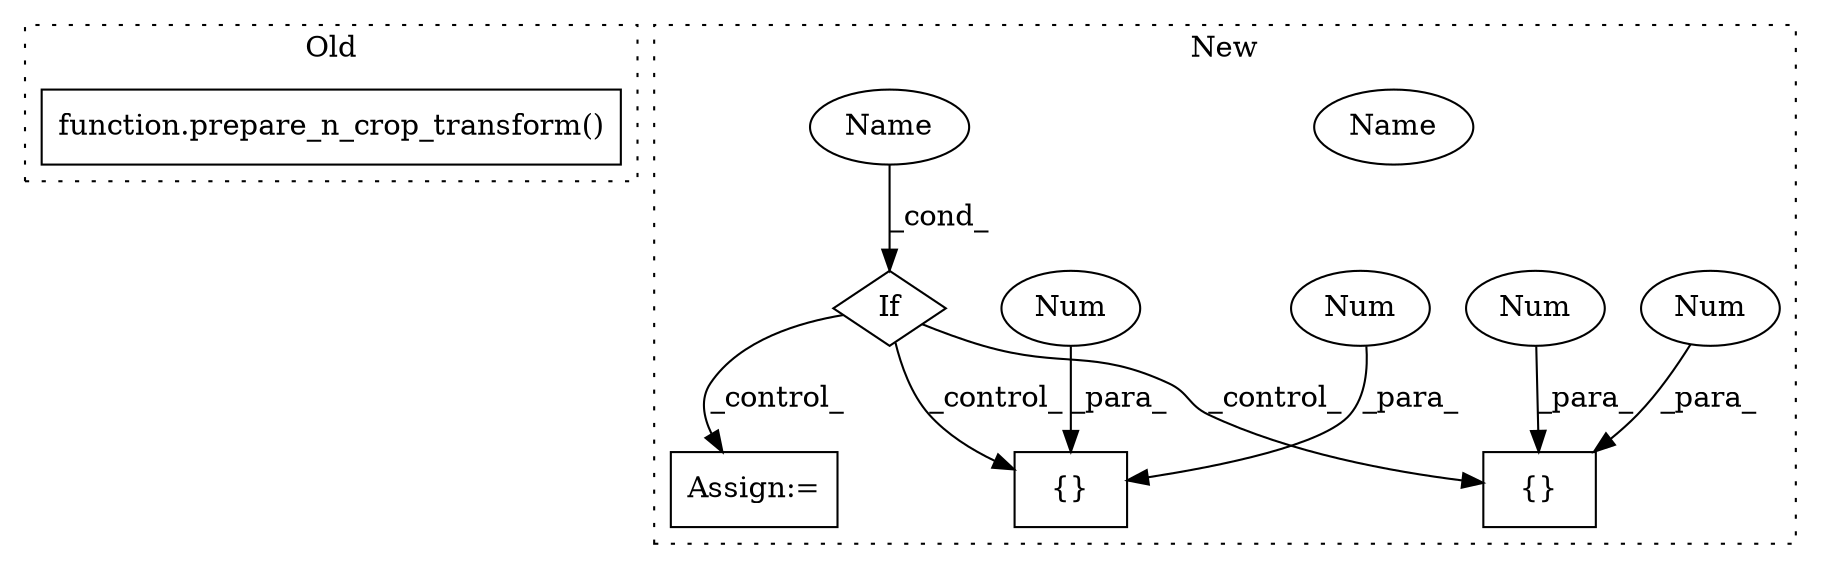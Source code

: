 digraph G {
subgraph cluster0 {
1 [label="function.prepare_n_crop_transform()" a="75" s="4716,4753" l="25,1" shape="box"];
label = "Old";
style="dotted";
}
subgraph cluster1 {
2 [label="{}" a="59" s="5276,5285" l="1,0" shape="box"];
3 [label="Name" a="87" s="4411" l="9" shape="ellipse"];
4 [label="Assign:=" a="68" s="5487" l="3" shape="box"];
5 [label="Num" a="76" s="5277" l="3" shape="ellipse"];
6 [label="Num" a="76" s="5282" l="3" shape="ellipse"];
7 [label="If" a="96" s="4408" l="3" shape="diamond"];
8 [label="{}" a="59" s="5248,5257" l="1,0" shape="box"];
9 [label="Num" a="76" s="5249" l="3" shape="ellipse"];
10 [label="Num" a="76" s="5254" l="3" shape="ellipse"];
11 [label="Name" a="87" s="4411" l="9" shape="ellipse"];
label = "New";
style="dotted";
}
5 -> 2 [label="_para_"];
6 -> 2 [label="_para_"];
7 -> 4 [label="_control_"];
7 -> 8 [label="_control_"];
7 -> 2 [label="_control_"];
9 -> 8 [label="_para_"];
10 -> 8 [label="_para_"];
11 -> 7 [label="_cond_"];
}